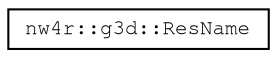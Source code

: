 digraph "Graphical Class Hierarchy"
{
 // LATEX_PDF_SIZE
  edge [fontname="FreeMono",fontsize="10",labelfontname="FreeMono",labelfontsize="10"];
  node [fontname="FreeMono",fontsize="10",shape=record];
  rankdir="LR";
  Node0 [label="nw4r::g3d::ResName",height=0.2,width=0.4,color="black", fillcolor="white", style="filled",URL="$structnw4r_1_1g3d_1_1_res_name.html",tooltip=" "];
}
